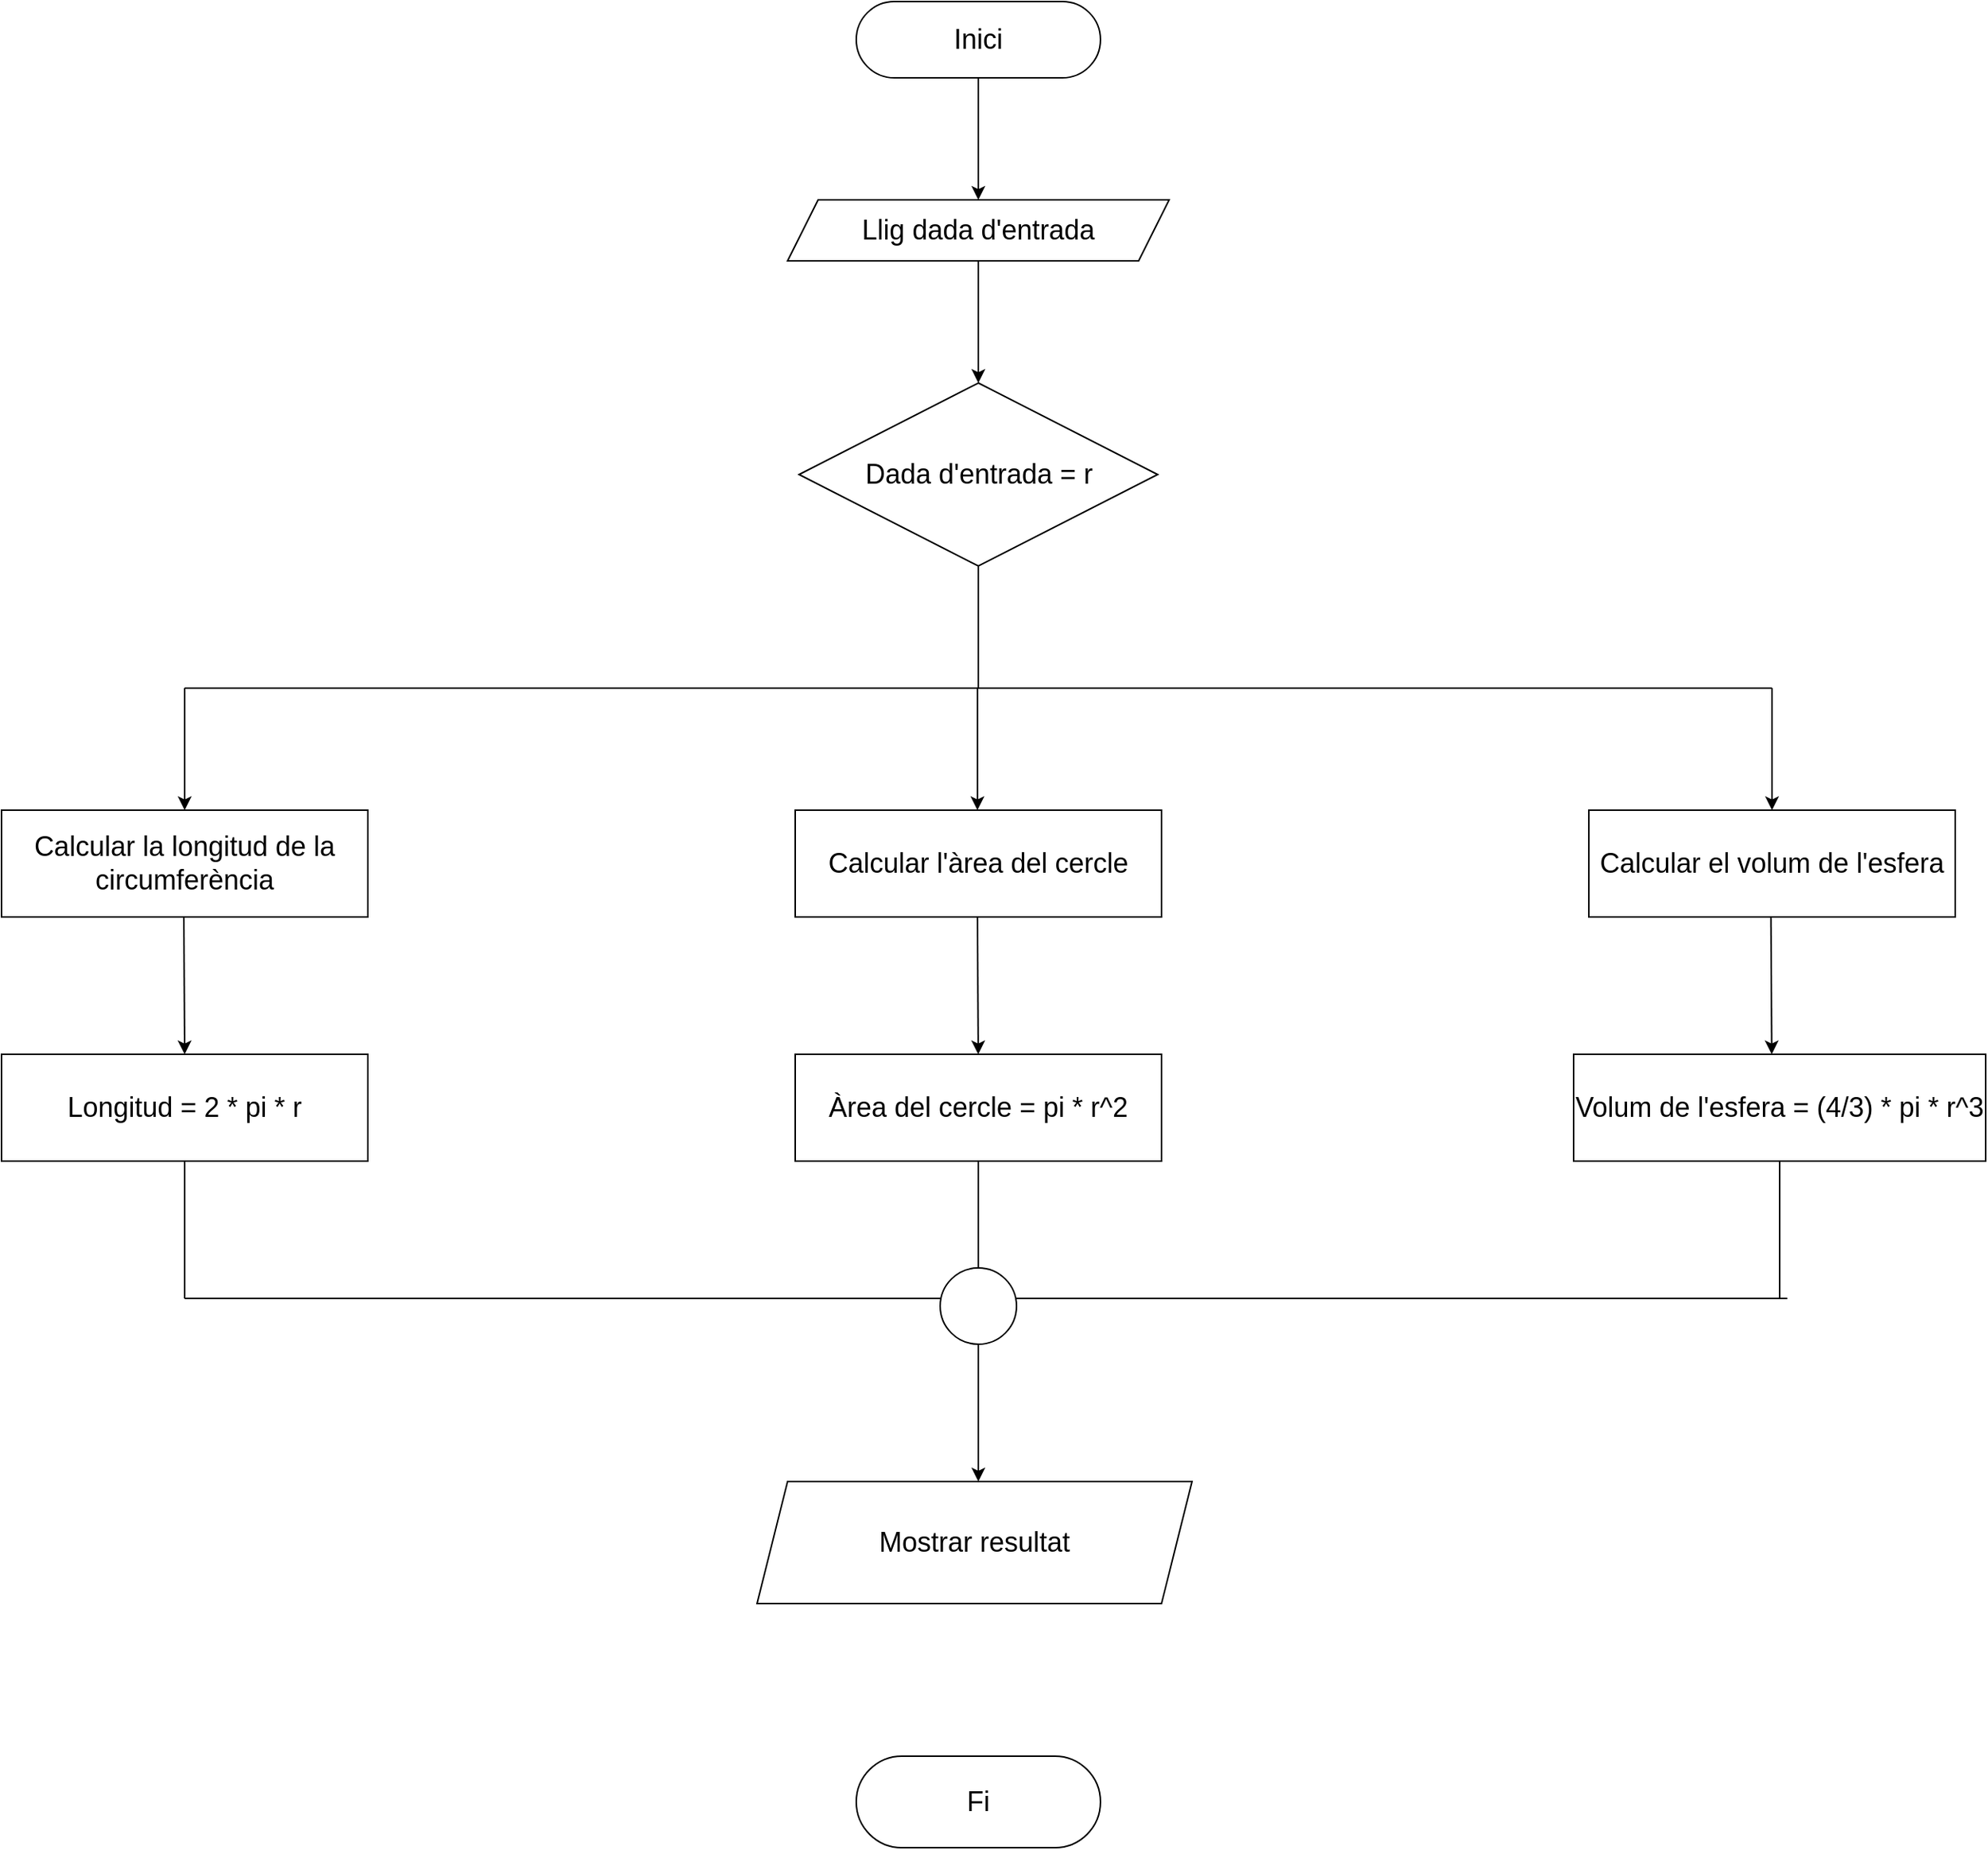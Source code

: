 <mxfile version="15.2.7" type="device"><diagram id="RuaqHzsbEoPU6akngN4T" name="Page-1"><mxGraphModel dx="1732" dy="1816" grid="1" gridSize="10" guides="1" tooltips="1" connect="1" arrows="1" fold="1" page="0" pageScale="1" pageWidth="850" pageHeight="1100" math="0" shadow="0"><root><mxCell id="0"/><mxCell id="1" parent="0"/><mxCell id="Sc3lt1zx_w9XiE5MVdzs-4" style="edgeStyle=orthogonalEdgeStyle;rounded=0;orthogonalLoop=1;jettySize=auto;html=1;" edge="1" parent="1" source="Sc3lt1zx_w9XiE5MVdzs-1"><mxGeometry relative="1" as="geometry"><mxPoint x="400" y="-640" as="targetPoint"/></mxGeometry></mxCell><mxCell id="Sc3lt1zx_w9XiE5MVdzs-1" value="&lt;font style=&quot;font-size: 18px&quot;&gt;Inici&lt;/font&gt;" style="rounded=1;whiteSpace=wrap;html=1;arcSize=50;" vertex="1" parent="1"><mxGeometry x="320" y="-770" width="160" height="50" as="geometry"/></mxCell><mxCell id="Sc3lt1zx_w9XiE5MVdzs-9" style="edgeStyle=orthogonalEdgeStyle;rounded=0;orthogonalLoop=1;jettySize=auto;html=1;" edge="1" parent="1" source="Sc3lt1zx_w9XiE5MVdzs-6"><mxGeometry relative="1" as="geometry"><mxPoint x="400" y="-520" as="targetPoint"/></mxGeometry></mxCell><mxCell id="Sc3lt1zx_w9XiE5MVdzs-6" value="&lt;font style=&quot;font-size: 18px&quot;&gt;Llig dada d'entrada&lt;/font&gt;" style="shape=parallelogram;perimeter=parallelogramPerimeter;whiteSpace=wrap;html=1;fixedSize=1;" vertex="1" parent="1"><mxGeometry x="275" y="-640" width="250" height="40" as="geometry"/></mxCell><mxCell id="Sc3lt1zx_w9XiE5MVdzs-11" value="&lt;span style=&quot;font-size: 18px&quot;&gt;Dada d'entrada = r&lt;/span&gt;" style="rhombus;whiteSpace=wrap;html=1;" vertex="1" parent="1"><mxGeometry x="282.5" y="-520" width="235" height="120" as="geometry"/></mxCell><mxCell id="Sc3lt1zx_w9XiE5MVdzs-12" value="" style="endArrow=none;html=1;entryX=0.5;entryY=1;entryDx=0;entryDy=0;" edge="1" parent="1" target="Sc3lt1zx_w9XiE5MVdzs-11"><mxGeometry width="50" height="50" relative="1" as="geometry"><mxPoint x="400" y="-320" as="sourcePoint"/><mxPoint x="410" y="-340" as="targetPoint"/></mxGeometry></mxCell><mxCell id="Sc3lt1zx_w9XiE5MVdzs-13" value="" style="endArrow=none;html=1;" edge="1" parent="1"><mxGeometry width="50" height="50" relative="1" as="geometry"><mxPoint x="-120" y="-320" as="sourcePoint"/><mxPoint x="400" y="-320" as="targetPoint"/></mxGeometry></mxCell><mxCell id="Sc3lt1zx_w9XiE5MVdzs-14" value="" style="endArrow=none;html=1;" edge="1" parent="1"><mxGeometry width="50" height="50" relative="1" as="geometry"><mxPoint x="400" y="-320" as="sourcePoint"/><mxPoint x="920" y="-320" as="targetPoint"/></mxGeometry></mxCell><mxCell id="Sc3lt1zx_w9XiE5MVdzs-15" value="" style="endArrow=classic;html=1;" edge="1" parent="1"><mxGeometry width="50" height="50" relative="1" as="geometry"><mxPoint x="-120" y="-320" as="sourcePoint"/><mxPoint x="-120" y="-240" as="targetPoint"/></mxGeometry></mxCell><mxCell id="Sc3lt1zx_w9XiE5MVdzs-16" value="&lt;font style=&quot;font-size: 18px&quot;&gt;Calcular la longitud de la circumferència&lt;/font&gt;" style="rounded=0;whiteSpace=wrap;html=1;" vertex="1" parent="1"><mxGeometry x="-240" y="-240" width="240" height="70" as="geometry"/></mxCell><mxCell id="Sc3lt1zx_w9XiE5MVdzs-17" value="" style="endArrow=classic;html=1;entryX=0.5;entryY=0;entryDx=0;entryDy=0;" edge="1" parent="1" target="Sc3lt1zx_w9XiE5MVdzs-18"><mxGeometry width="50" height="50" relative="1" as="geometry"><mxPoint x="-120.53" y="-170" as="sourcePoint"/><mxPoint x="-120.53" y="-90" as="targetPoint"/></mxGeometry></mxCell><mxCell id="Sc3lt1zx_w9XiE5MVdzs-18" value="&lt;font style=&quot;font-size: 18px&quot;&gt;Longitud = 2 * pi * r&lt;/font&gt;" style="rounded=0;whiteSpace=wrap;html=1;" vertex="1" parent="1"><mxGeometry x="-240" y="-80" width="240" height="70" as="geometry"/></mxCell><mxCell id="Sc3lt1zx_w9XiE5MVdzs-19" value="" style="endArrow=classic;html=1;" edge="1" parent="1"><mxGeometry width="50" height="50" relative="1" as="geometry"><mxPoint x="399.41" y="-320" as="sourcePoint"/><mxPoint x="399.41" y="-240" as="targetPoint"/></mxGeometry></mxCell><mxCell id="Sc3lt1zx_w9XiE5MVdzs-21" value="" style="endArrow=classic;html=1;" edge="1" parent="1"><mxGeometry width="50" height="50" relative="1" as="geometry"><mxPoint x="920.0" y="-320" as="sourcePoint"/><mxPoint x="920.0" y="-240" as="targetPoint"/></mxGeometry></mxCell><mxCell id="Sc3lt1zx_w9XiE5MVdzs-23" value="&lt;font style=&quot;font-size: 18px&quot;&gt;Calcular l'àrea del cercle&lt;/font&gt;" style="rounded=0;whiteSpace=wrap;html=1;" vertex="1" parent="1"><mxGeometry x="280" y="-240" width="240" height="70" as="geometry"/></mxCell><mxCell id="Sc3lt1zx_w9XiE5MVdzs-24" value="&lt;font style=&quot;font-size: 18px&quot;&gt;Calcular el volum de l'esfera&lt;/font&gt;" style="rounded=0;whiteSpace=wrap;html=1;" vertex="1" parent="1"><mxGeometry x="800" y="-240" width="240" height="70" as="geometry"/></mxCell><mxCell id="Sc3lt1zx_w9XiE5MVdzs-26" value="" style="endArrow=classic;html=1;entryX=0.5;entryY=0;entryDx=0;entryDy=0;" edge="1" parent="1"><mxGeometry width="50" height="50" relative="1" as="geometry"><mxPoint x="399.41" y="-170" as="sourcePoint"/><mxPoint x="399.94" y="-80" as="targetPoint"/></mxGeometry></mxCell><mxCell id="Sc3lt1zx_w9XiE5MVdzs-29" value="" style="endArrow=classic;html=1;entryX=0.5;entryY=0;entryDx=0;entryDy=0;" edge="1" parent="1"><mxGeometry width="50" height="50" relative="1" as="geometry"><mxPoint x="919.29" y="-170" as="sourcePoint"/><mxPoint x="919.82" y="-80" as="targetPoint"/></mxGeometry></mxCell><mxCell id="Sc3lt1zx_w9XiE5MVdzs-30" value="&lt;font style=&quot;font-size: 18px&quot;&gt;Àrea del cercle = pi * r^2&lt;/font&gt;" style="rounded=0;whiteSpace=wrap;html=1;" vertex="1" parent="1"><mxGeometry x="280" y="-80" width="240" height="70" as="geometry"/></mxCell><mxCell id="Sc3lt1zx_w9XiE5MVdzs-31" value="&lt;font style=&quot;font-size: 18px&quot;&gt;Volum de l'esfera = (4/3) * pi * r^3&lt;/font&gt;" style="rounded=0;whiteSpace=wrap;html=1;" vertex="1" parent="1"><mxGeometry x="790" y="-80" width="270" height="70" as="geometry"/></mxCell><mxCell id="Sc3lt1zx_w9XiE5MVdzs-32" value="" style="endArrow=none;html=1;entryX=0.5;entryY=1;entryDx=0;entryDy=0;" edge="1" parent="1" target="Sc3lt1zx_w9XiE5MVdzs-18"><mxGeometry width="50" height="50" relative="1" as="geometry"><mxPoint x="-120" y="80" as="sourcePoint"/><mxPoint x="430" y="70" as="targetPoint"/></mxGeometry></mxCell><mxCell id="Sc3lt1zx_w9XiE5MVdzs-34" value="" style="endArrow=none;html=1;entryX=0.5;entryY=1;entryDx=0;entryDy=0;" edge="1" parent="1" target="Sc3lt1zx_w9XiE5MVdzs-31"><mxGeometry width="50" height="50" relative="1" as="geometry"><mxPoint x="925" y="80" as="sourcePoint"/><mxPoint x="430" y="70" as="targetPoint"/></mxGeometry></mxCell><mxCell id="Sc3lt1zx_w9XiE5MVdzs-35" value="" style="endArrow=none;html=1;entryX=0.5;entryY=1;entryDx=0;entryDy=0;" edge="1" parent="1" target="Sc3lt1zx_w9XiE5MVdzs-30"><mxGeometry width="50" height="50" relative="1" as="geometry"><mxPoint x="400" y="80" as="sourcePoint"/><mxPoint x="430" y="70" as="targetPoint"/></mxGeometry></mxCell><mxCell id="Sc3lt1zx_w9XiE5MVdzs-36" value="" style="endArrow=none;html=1;" edge="1" parent="1"><mxGeometry width="50" height="50" relative="1" as="geometry"><mxPoint x="-120" y="80" as="sourcePoint"/><mxPoint x="930" y="80" as="targetPoint"/></mxGeometry></mxCell><mxCell id="Sc3lt1zx_w9XiE5MVdzs-37" value="" style="ellipse;whiteSpace=wrap;html=1;aspect=fixed;" vertex="1" parent="1"><mxGeometry x="375" y="60" width="50" height="50" as="geometry"/></mxCell><mxCell id="Sc3lt1zx_w9XiE5MVdzs-38" value="" style="endArrow=classic;html=1;exitX=0.5;exitY=1;exitDx=0;exitDy=0;" edge="1" parent="1" source="Sc3lt1zx_w9XiE5MVdzs-37"><mxGeometry width="50" height="50" relative="1" as="geometry"><mxPoint x="390" y="150" as="sourcePoint"/><mxPoint x="400" y="200" as="targetPoint"/></mxGeometry></mxCell><mxCell id="Sc3lt1zx_w9XiE5MVdzs-39" value="&lt;font style=&quot;font-size: 18px&quot;&gt;Fi&lt;/font&gt;" style="rounded=1;whiteSpace=wrap;html=1;arcSize=50;" vertex="1" parent="1"><mxGeometry x="320" y="380" width="160" height="60" as="geometry"/></mxCell><mxCell id="Sc3lt1zx_w9XiE5MVdzs-41" value="&lt;font style=&quot;font-size: 18px&quot;&gt;Mostrar resultat&lt;/font&gt;" style="shape=parallelogram;perimeter=parallelogramPerimeter;whiteSpace=wrap;html=1;fixedSize=1;" vertex="1" parent="1"><mxGeometry x="255" y="200" width="285" height="80" as="geometry"/></mxCell></root></mxGraphModel></diagram></mxfile>